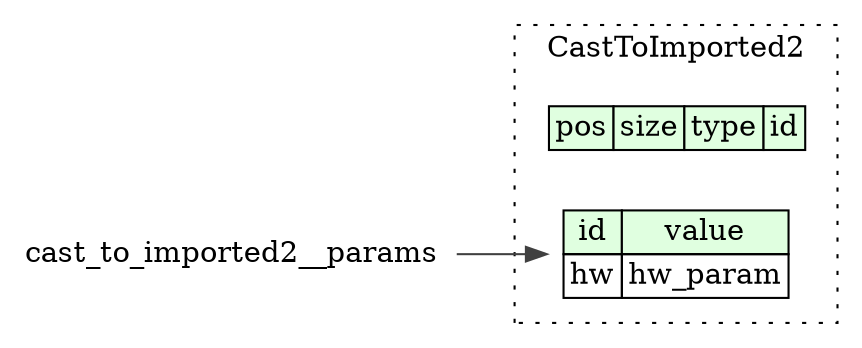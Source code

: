 digraph {
	rankdir=LR;
	node [shape=plaintext];
	subgraph cluster__cast_to_imported2 {
		label="CastToImported2";
		graph[style=dotted];

		cast_to_imported2__seq [label=<<TABLE BORDER="0" CELLBORDER="1" CELLSPACING="0">
			<TR><TD BGCOLOR="#E0FFE0">pos</TD><TD BGCOLOR="#E0FFE0">size</TD><TD BGCOLOR="#E0FFE0">type</TD><TD BGCOLOR="#E0FFE0">id</TD></TR>
		</TABLE>>];
		cast_to_imported2__inst__hw [label=<<TABLE BORDER="0" CELLBORDER="1" CELLSPACING="0">
			<TR><TD BGCOLOR="#E0FFE0">id</TD><TD BGCOLOR="#E0FFE0">value</TD></TR>
			<TR><TD>hw</TD><TD>hw_param</TD></TR>
		</TABLE>>];
	}
	cast_to_imported2__params:hw_param_type -> cast_to_imported2__inst__hw [color="#404040"];
}
